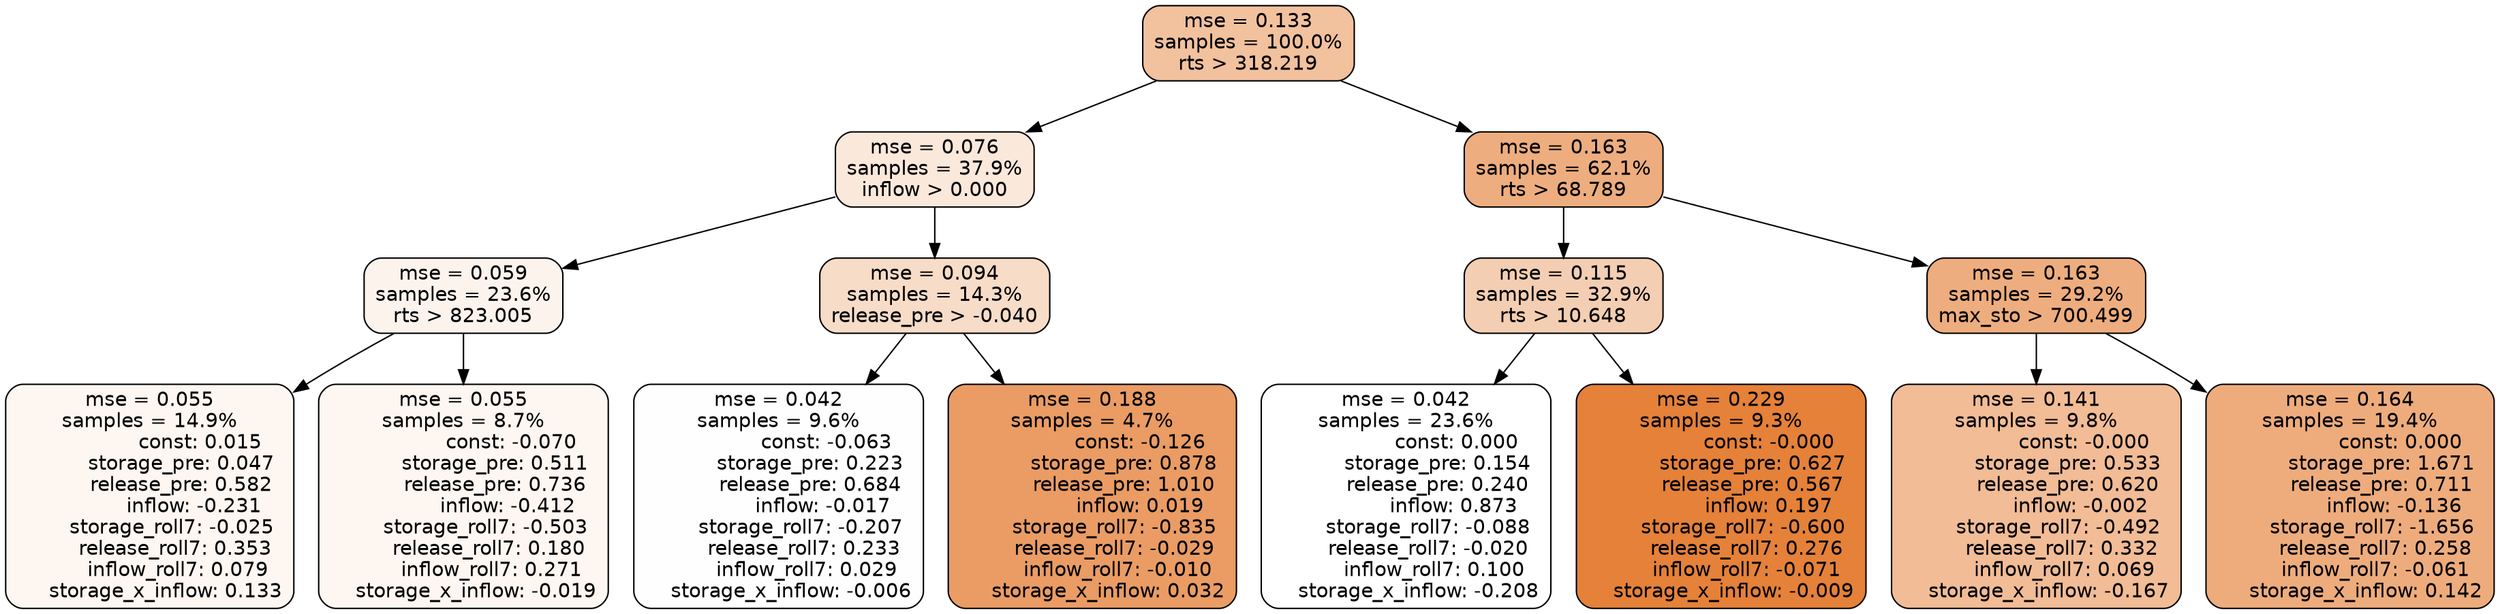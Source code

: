 digraph tree {
node [shape=rectangle, style="filled, rounded", color="black", fontname=helvetica] ;
edge [fontname=helvetica] ;
	"0" [label="mse = 0.133
samples = 100.0%
rts > 318.219", fillcolor="#f2c19e"]
	"8" [label="mse = 0.076
samples = 37.9%
inflow > 0.000", fillcolor="#fae8db"]
	"1" [label="mse = 0.163
samples = 62.1%
rts > 68.789", fillcolor="#eead7f"]
	"9" [label="mse = 0.059
samples = 23.6%
rts > 823.005", fillcolor="#fcf3ed"]
	"12" [label="mse = 0.094
samples = 14.3%
release_pre > -0.040", fillcolor="#f7dcc8"]
	"2" [label="mse = 0.115
samples = 32.9%
rts > 10.648", fillcolor="#f4ceb2"]
	"5" [label="mse = 0.163
samples = 29.2%
max_sto > 700.499", fillcolor="#eead7e"]
	"10" [label="mse = 0.055
samples = 14.9%
                const: 0.015
          storage_pre: 0.047
          release_pre: 0.582
              inflow: -0.231
       storage_roll7: -0.025
        release_roll7: 0.353
         inflow_roll7: 0.079
     storage_x_inflow: 0.133", fillcolor="#fdf6f1"]
	"11" [label="mse = 0.055
samples = 8.7%
               const: -0.070
          storage_pre: 0.511
          release_pre: 0.736
              inflow: -0.412
       storage_roll7: -0.503
        release_roll7: 0.180
         inflow_roll7: 0.271
    storage_x_inflow: -0.019", fillcolor="#fdf6f1"]
	"13" [label="mse = 0.042
samples = 9.6%
               const: -0.063
          storage_pre: 0.223
          release_pre: 0.684
              inflow: -0.017
       storage_roll7: -0.207
        release_roll7: 0.233
         inflow_roll7: 0.029
    storage_x_inflow: -0.006", fillcolor="#fefefe"]
	"14" [label="mse = 0.188
samples = 4.7%
               const: -0.126
          storage_pre: 0.878
          release_pre: 1.010
               inflow: 0.019
       storage_roll7: -0.835
       release_roll7: -0.029
        inflow_roll7: -0.010
     storage_x_inflow: 0.032", fillcolor="#ea9c64"]
	"3" [label="mse = 0.042
samples = 23.6%
                const: 0.000
          storage_pre: 0.154
          release_pre: 0.240
               inflow: 0.873
       storage_roll7: -0.088
       release_roll7: -0.020
         inflow_roll7: 0.100
    storage_x_inflow: -0.208", fillcolor="#ffffff"]
	"4" [label="mse = 0.229
samples = 9.3%
               const: -0.000
          storage_pre: 0.627
          release_pre: 0.567
               inflow: 0.197
       storage_roll7: -0.600
        release_roll7: 0.276
        inflow_roll7: -0.071
    storage_x_inflow: -0.009", fillcolor="#e58139"]
	"7" [label="mse = 0.141
samples = 9.8%
               const: -0.000
          storage_pre: 0.533
          release_pre: 0.620
              inflow: -0.002
       storage_roll7: -0.492
        release_roll7: 0.332
         inflow_roll7: 0.069
    storage_x_inflow: -0.167", fillcolor="#f1bc96"]
	"6" [label="mse = 0.164
samples = 19.4%
                const: 0.000
          storage_pre: 1.671
          release_pre: 0.711
              inflow: -0.136
       storage_roll7: -1.656
        release_roll7: 0.258
        inflow_roll7: -0.061
     storage_x_inflow: 0.142", fillcolor="#eeac7d"]

	"0" -> "1"
	"0" -> "8"
	"8" -> "9"
	"8" -> "12"
	"1" -> "2"
	"1" -> "5"
	"9" -> "10"
	"9" -> "11"
	"12" -> "13"
	"12" -> "14"
	"2" -> "3"
	"2" -> "4"
	"5" -> "6"
	"5" -> "7"
}